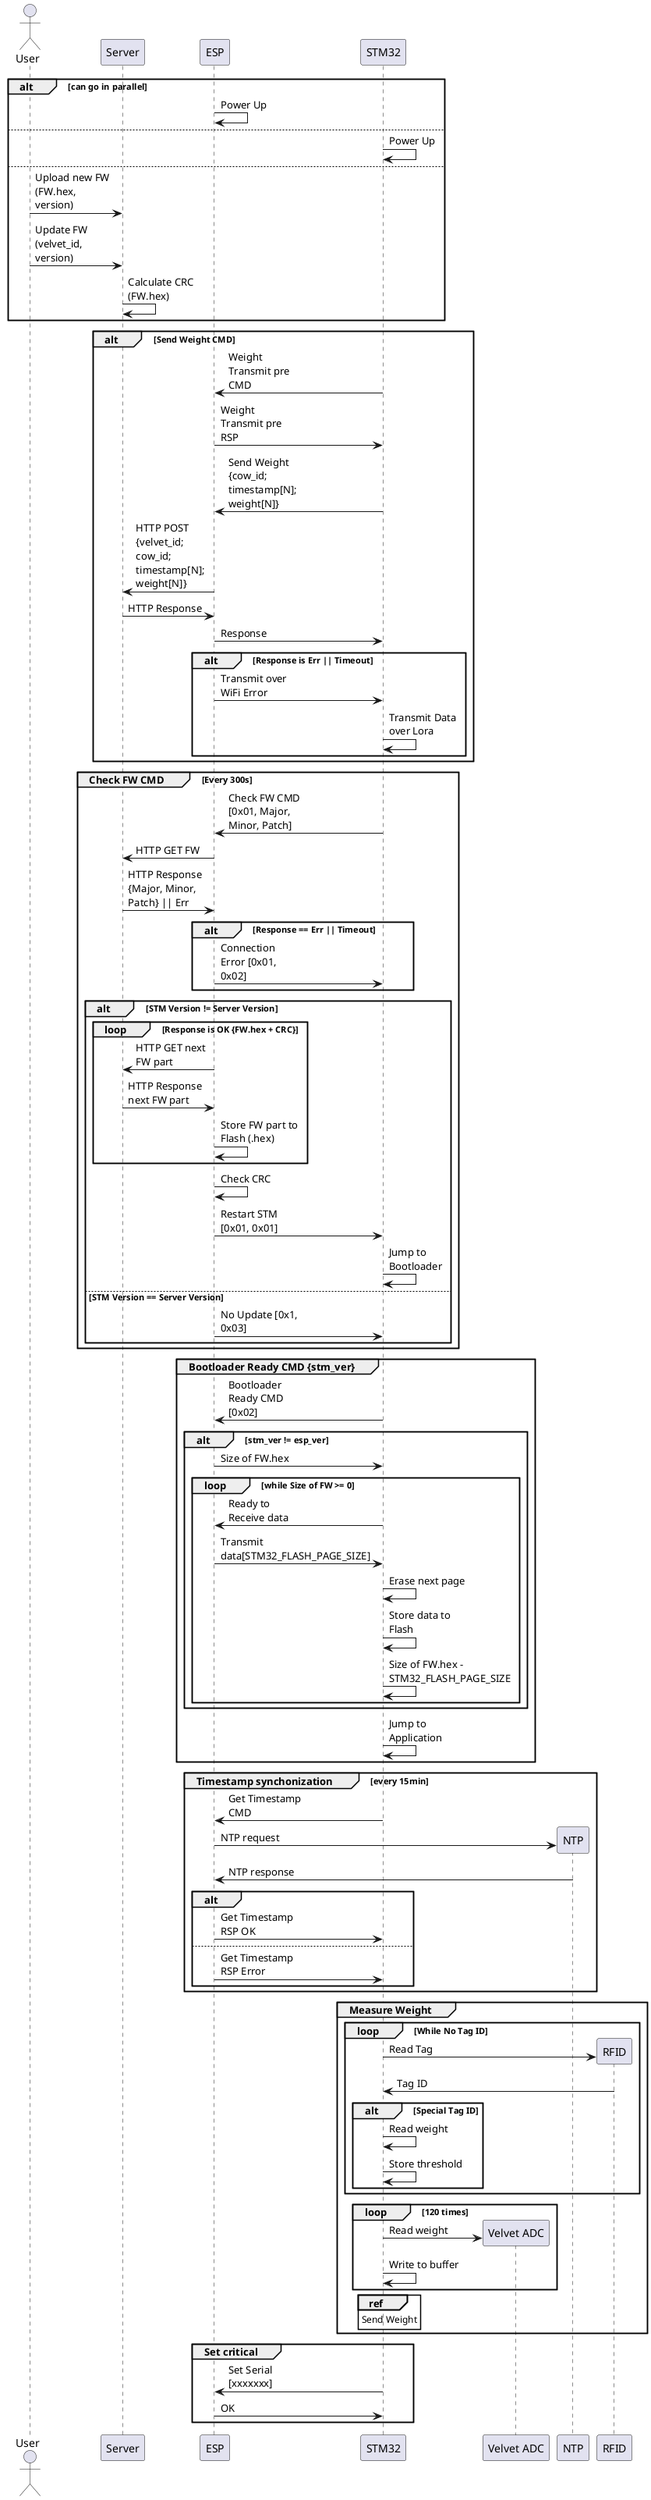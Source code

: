 @startuml Процесс обновления ПО
skinparam maxMessageSize 100

actor User as user 
participant Server as updserv 
participant ESP as esp 
participant STM32 as stm
participant "Velvet ADC" as vadc

alt can go in parallel
    esp -> esp: Power Up
else
    stm -> stm: Power Up
else
    user -> updserv: Upload new FW (FW.hex, version)
    user -> updserv: Update FW (velvet_id, version)
    updserv -> updserv: Calculate CRC (FW.hex)
end


alt Send Weight CMD
    stm -> esp: Weight Transmit pre CMD
    esp -> stm: Weight Transmit pre RSP 
    esp <- stm: Send Weight {cow_id; timestamp[N]; weight[N]}
    
    updserv <- esp: HTTP POST {velvet_id; cow_id; timestamp[N]; weight[N]} 
    updserv -> esp: HTTP Response
    esp -> stm: Response 

    alt Response is Err || Timeout
        esp -> stm: Transmit over WiFi Error
        stm -> stm: Transmit Data over Lora
    end
end

group Check FW CMD [Every 300s]
    stm -> esp: Check FW CMD [0x01, Major, Minor, Patch]
    esp -> updserv: HTTP GET FW 
    updserv -> esp: HTTP Response {Major, Minor, Patch} || Err

    alt Response == Err || Timeout
        esp -> stm: Connection Error [0x01, 0x02]
    end

    alt STM Version != Server Version
        loop Response is OK {FW.hex + CRC}
            esp -> updserv: HTTP GET next FW part
            updserv -> esp: HTTP Response next FW part
            esp -> esp: Store FW part to Flash (.hex)
        end
        esp -> esp: Check CRC
        esp -> stm: Restart STM [0x01, 0x01]
        stm -> stm: Jump to Bootloader
    else STM Version == Server Version
        esp -> stm: No Update [0x1, 0x03]
    end
end 

group Bootloader Ready CMD {stm_ver}
    stm->esp: Bootloader Ready CMD [0x02]
    alt stm_ver != esp_ver
        esp -> stm: Size of FW.hex 

        loop while Size of FW >= 0
            esp <- stm: Ready to Receive data
            esp -> stm: Transmit data[STM32_FLASH_PAGE_SIZE]
            stm -> stm: Erase next page
            stm -> stm: Store data to Flash
            stm -> stm: Size of FW.hex - STM32_FLASH_PAGE_SIZE
        end 
    end
    stm -> stm: Jump to Application
end

group Timestamp synchonization [every 15min]
    stm->esp: Get Timestamp CMD
    esp->NTP**: NTP request
    NTP->esp: NTP response
    alt 
        esp->stm: Get Timestamp RSP OK
    else 
        esp->stm: Get Timestamp RSP Error
    end
end 

group Measure Weight
    loop While No Tag ID
        stm->RFID**: Read Tag 
        RFID->stm: Tag ID
        alt Special Tag ID
            stm->stm: Read weight
            stm->stm: Store threshold
        end 
    end 

    loop 120 times
        stm->vadc**: Read weight
        stm->stm: Write to buffer
    end 
    ref over stm: Send Weight 

end 

group Set critical 
    stm->esp: Set Serial [xxxxxxx]
    esp->stm: OK
end


@enduml